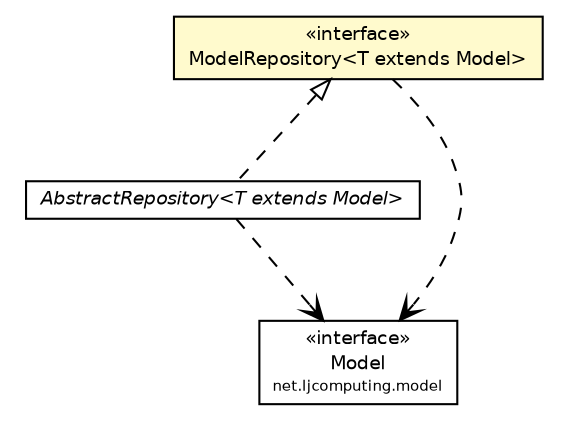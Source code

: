 #!/usr/local/bin/dot
#
# Class diagram 
# Generated by UMLGraph version R5_6 (http://www.umlgraph.org/)
#

digraph G {
	edge [fontname="Helvetica",fontsize=10,labelfontname="Helvetica",labelfontsize=10];
	node [fontname="Helvetica",fontsize=10,shape=plaintext];
	nodesep=0.25;
	ranksep=0.5;
	// net.ljcomputing.sr.repository.impl.AbstractRepository<T extends net.ljcomputing.model.Model>
	c119 [label=<<table title="net.ljcomputing.sr.repository.impl.AbstractRepository" border="0" cellborder="1" cellspacing="0" cellpadding="2" port="p" href="./AbstractRepository.html">
		<tr><td><table border="0" cellspacing="0" cellpadding="1">
<tr><td align="center" balign="center"><font face="Helvetica-Oblique"> AbstractRepository&lt;T extends Model&gt; </font></td></tr>
		</table></td></tr>
		</table>>, URL="./AbstractRepository.html", fontname="Helvetica", fontcolor="black", fontsize=9.0];
	// net.ljcomputing.sr.repository.impl.ModelRepository<T extends net.ljcomputing.model.Model>
	c120 [label=<<table title="net.ljcomputing.sr.repository.impl.ModelRepository" border="0" cellborder="1" cellspacing="0" cellpadding="2" port="p" bgcolor="lemonChiffon" href="./ModelRepository.html">
		<tr><td><table border="0" cellspacing="0" cellpadding="1">
<tr><td align="center" balign="center"> &#171;interface&#187; </td></tr>
<tr><td align="center" balign="center"> ModelRepository&lt;T extends Model&gt; </td></tr>
		</table></td></tr>
		</table>>, URL="./ModelRepository.html", fontname="Helvetica", fontcolor="black", fontsize=9.0];
	//net.ljcomputing.sr.repository.impl.AbstractRepository<T extends net.ljcomputing.model.Model> implements net.ljcomputing.sr.repository.impl.ModelRepository<T extends net.ljcomputing.model.Model>
	c120:p -> c119:p [dir=back,arrowtail=empty,style=dashed];
	// net.ljcomputing.sr.repository.impl.AbstractRepository<T extends net.ljcomputing.model.Model> DEPEND net.ljcomputing.model.Model
	c119:p -> c126:p [taillabel="", label="", headlabel="", fontname="Helvetica", fontcolor="black", fontsize=10.0, color="black", arrowhead=open, style=dashed];
	// net.ljcomputing.sr.repository.impl.ModelRepository<T extends net.ljcomputing.model.Model> DEPEND net.ljcomputing.model.Model
	c120:p -> c126:p [taillabel="", label="", headlabel="", fontname="Helvetica", fontcolor="black", fontsize=10.0, color="black", arrowhead=open, style=dashed];
	// net.ljcomputing.model.Model
	c126 [label=<<table title="net.ljcomputing.model.Model" border="0" cellborder="1" cellspacing="0" cellpadding="2" port="p">
		<tr><td><table border="0" cellspacing="0" cellpadding="1">
<tr><td align="center" balign="center"> &#171;interface&#187; </td></tr>
<tr><td align="center" balign="center"> Model </td></tr>
<tr><td align="center" balign="center"><font point-size="7.0"> net.ljcomputing.model </font></td></tr>
		</table></td></tr>
		</table>>, URL="null", fontname="Helvetica", fontcolor="black", fontsize=9.0];
}

